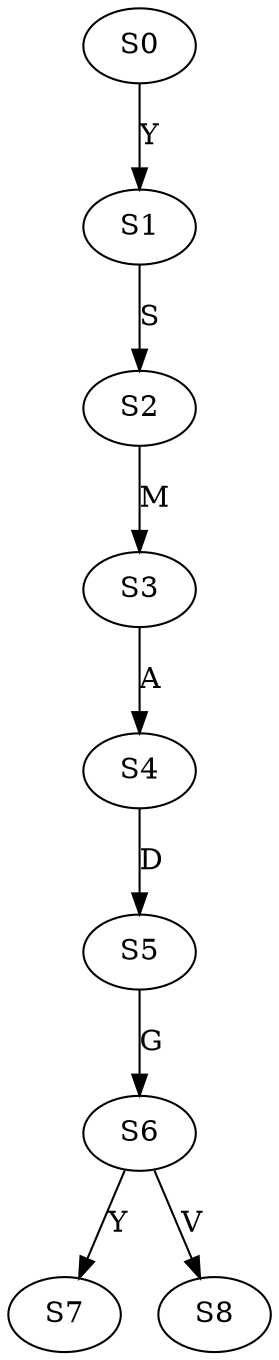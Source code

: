 strict digraph  {
	S0 -> S1 [ label = Y ];
	S1 -> S2 [ label = S ];
	S2 -> S3 [ label = M ];
	S3 -> S4 [ label = A ];
	S4 -> S5 [ label = D ];
	S5 -> S6 [ label = G ];
	S6 -> S7 [ label = Y ];
	S6 -> S8 [ label = V ];
}
